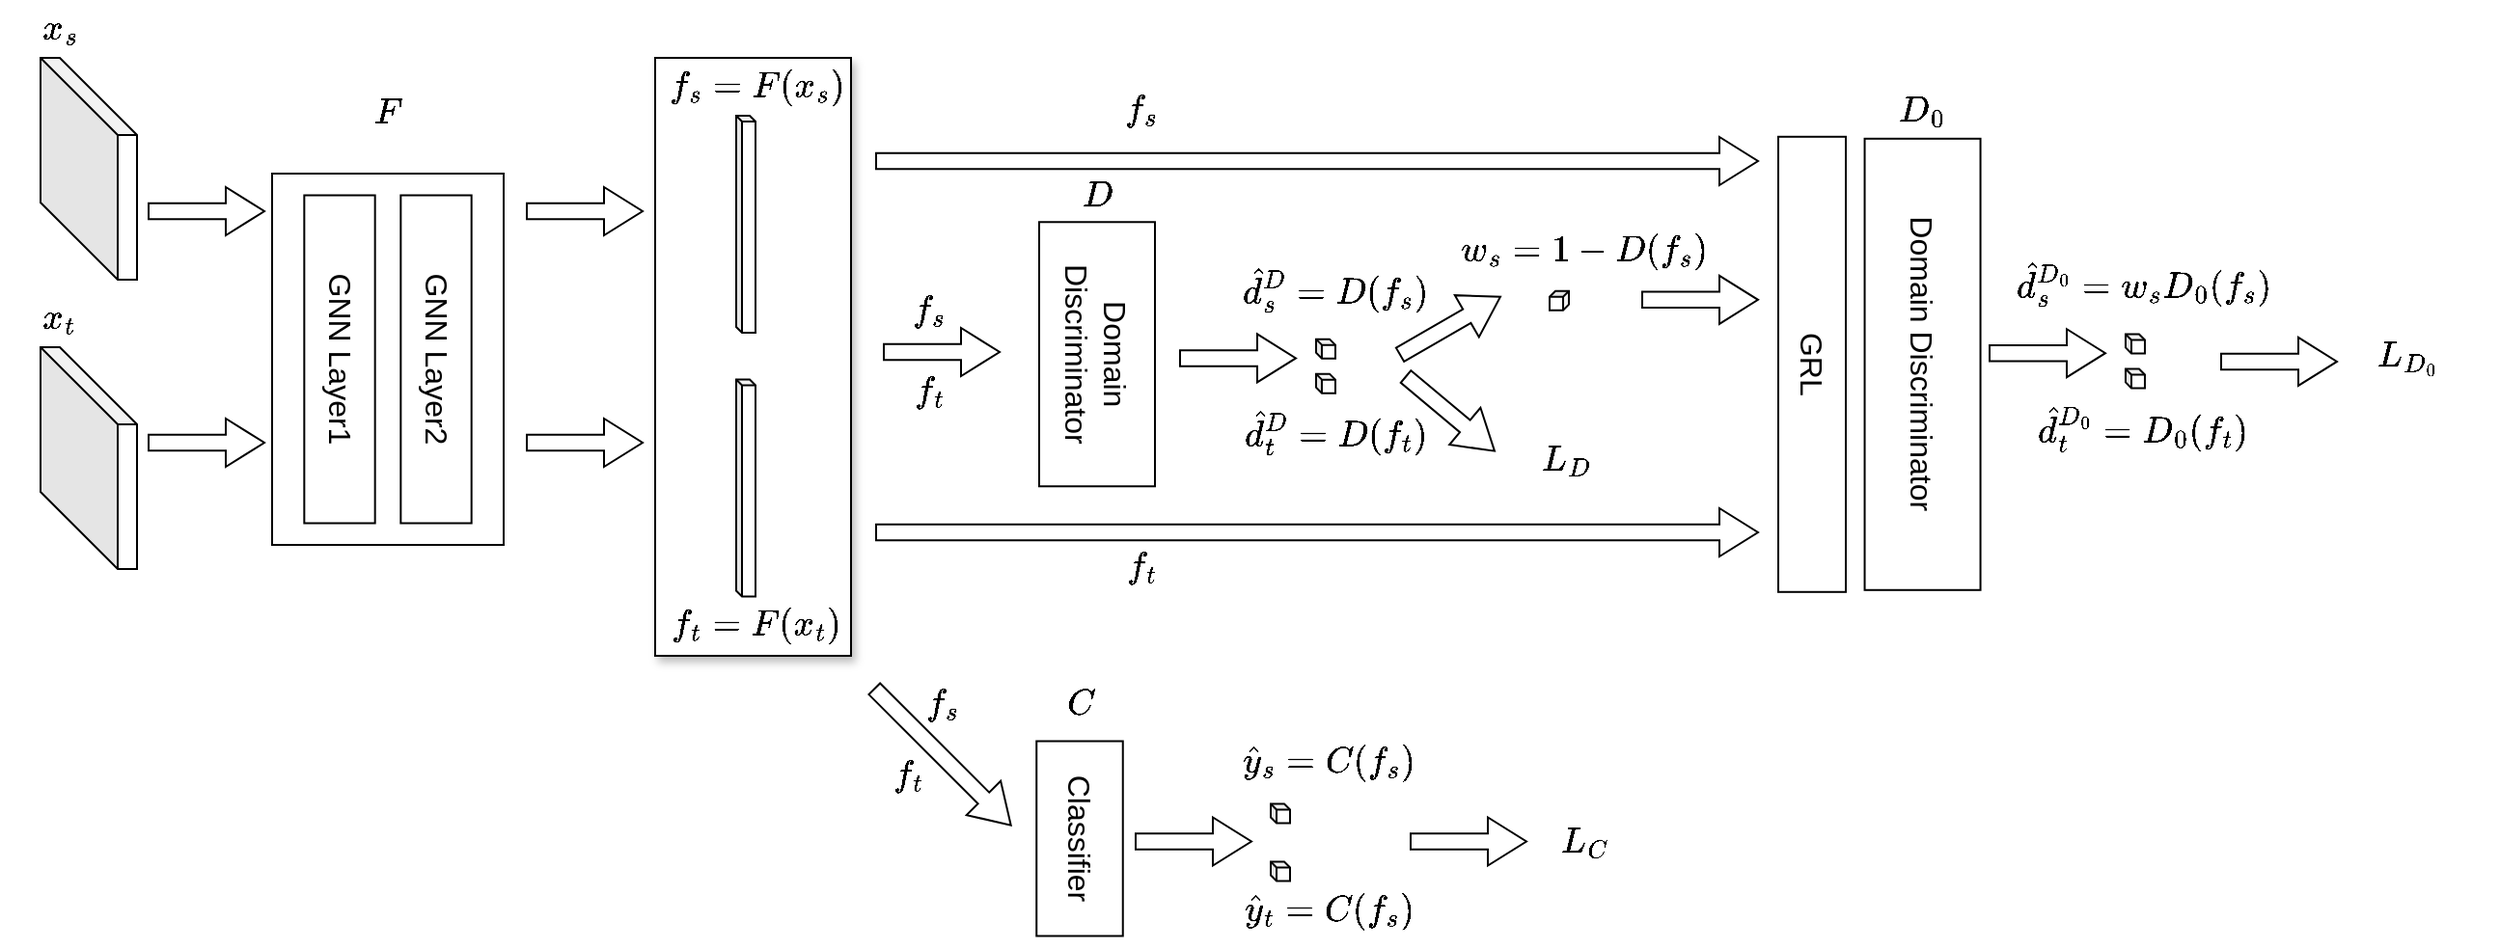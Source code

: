 <mxfile version="20.6.0" type="github">
  <diagram id="PrPMWTKknmVzqEdROyOC" name="第 1 页">
    <mxGraphModel dx="2036" dy="729" grid="1" gridSize="10" guides="1" tooltips="1" connect="1" arrows="1" fold="1" page="1" pageScale="1" pageWidth="827" pageHeight="1169" math="1" shadow="0">
      <root>
        <mxCell id="0" />
        <mxCell id="1" parent="0" />
        <mxCell id="gVNOACa7D2izH39yQ2hB-97" value="" style="rounded=0;whiteSpace=wrap;html=1;shadow=1;fontSize=16;" vertex="1" parent="1">
          <mxGeometry x="248.5" y="320" width="101.5" height="310" as="geometry" />
        </mxCell>
        <mxCell id="gVNOACa7D2izH39yQ2hB-18" value="" style="shape=cube;whiteSpace=wrap;html=1;boundedLbl=1;backgroundOutline=1;darkOpacity=0.05;darkOpacity2=0.1;shadow=0;fontSize=16;size=40;direction=east;" vertex="1" parent="1">
          <mxGeometry x="-70" y="320" width="50" height="115" as="geometry" />
        </mxCell>
        <mxCell id="gVNOACa7D2izH39yQ2hB-23" value="$$x_s$$" style="text;html=1;strokeColor=none;fillColor=none;align=center;verticalAlign=middle;whiteSpace=wrap;rounded=0;shadow=0;fontSize=16;" vertex="1" parent="1">
          <mxGeometry x="-90" y="290" width="60" height="30" as="geometry" />
        </mxCell>
        <mxCell id="gVNOACa7D2izH39yQ2hB-24" value="" style="shape=cube;whiteSpace=wrap;html=1;boundedLbl=1;backgroundOutline=1;darkOpacity=0.05;darkOpacity2=0.1;shadow=0;fontSize=16;size=40;direction=east;" vertex="1" parent="1">
          <mxGeometry x="-70" y="470" width="50" height="115" as="geometry" />
        </mxCell>
        <mxCell id="gVNOACa7D2izH39yQ2hB-25" value="$$x_t$$" style="text;html=1;strokeColor=none;fillColor=none;align=center;verticalAlign=middle;whiteSpace=wrap;rounded=0;shadow=0;fontSize=16;" vertex="1" parent="1">
          <mxGeometry x="-90" y="440" width="60" height="30" as="geometry" />
        </mxCell>
        <mxCell id="gVNOACa7D2izH39yQ2hB-28" value="" style="html=1;shadow=0;dashed=0;align=center;verticalAlign=middle;shape=mxgraph.arrows2.arrow;dy=0.67;dx=20;notch=0;fontSize=16;" vertex="1" parent="1">
          <mxGeometry x="-14" y="387" width="60" height="25" as="geometry" />
        </mxCell>
        <mxCell id="gVNOACa7D2izH39yQ2hB-32" value="" style="html=1;shadow=0;dashed=0;align=center;verticalAlign=middle;shape=mxgraph.arrows2.arrow;dy=0.67;dx=20;notch=0;fontSize=16;" vertex="1" parent="1">
          <mxGeometry x="-14" y="507" width="60" height="25" as="geometry" />
        </mxCell>
        <mxCell id="gVNOACa7D2izH39yQ2hB-50" value="" style="shape=cube;whiteSpace=wrap;html=1;boundedLbl=1;backgroundOutline=1;darkOpacity=0.05;darkOpacity2=0.1;shadow=0;fontSize=16;size=3;direction=east;" vertex="1" parent="1">
          <mxGeometry x="290.5" y="350" width="10" height="112.5" as="geometry" />
        </mxCell>
        <mxCell id="gVNOACa7D2izH39yQ2hB-51" value="" style="shape=cube;whiteSpace=wrap;html=1;boundedLbl=1;backgroundOutline=1;darkOpacity=0.05;darkOpacity2=0.1;shadow=0;fontSize=16;size=3;direction=east;" vertex="1" parent="1">
          <mxGeometry x="290.5" y="486.75" width="10" height="112.5" as="geometry" />
        </mxCell>
        <mxCell id="gVNOACa7D2izH39yQ2hB-52" value="" style="html=1;shadow=0;dashed=0;align=center;verticalAlign=middle;shape=mxgraph.arrows2.arrow;dy=0.67;dx=20;notch=0;fontSize=16;" vertex="1" parent="1">
          <mxGeometry x="182" y="387" width="60" height="25" as="geometry" />
        </mxCell>
        <mxCell id="gVNOACa7D2izH39yQ2hB-53" value="" style="html=1;shadow=0;dashed=0;align=center;verticalAlign=middle;shape=mxgraph.arrows2.arrow;dy=0.67;dx=20;notch=0;fontSize=16;" vertex="1" parent="1">
          <mxGeometry x="182" y="507" width="60" height="25" as="geometry" />
        </mxCell>
        <mxCell id="gVNOACa7D2izH39yQ2hB-54" value="$$f_s = F(x_s)$$" style="text;html=1;strokeColor=none;fillColor=none;align=center;verticalAlign=middle;whiteSpace=wrap;rounded=0;shadow=0;fontSize=16;" vertex="1" parent="1">
          <mxGeometry x="220.5" y="320" width="160" height="30" as="geometry" />
        </mxCell>
        <mxCell id="gVNOACa7D2izH39yQ2hB-55" value="$$f_t = F(x_t)$$" style="text;html=1;strokeColor=none;fillColor=none;align=center;verticalAlign=middle;whiteSpace=wrap;rounded=0;shadow=0;fontSize=16;" vertex="1" parent="1">
          <mxGeometry x="220.5" y="599.25" width="160" height="30" as="geometry" />
        </mxCell>
        <mxCell id="gVNOACa7D2izH39yQ2hB-59" value="Classifier" style="rounded=0;whiteSpace=wrap;html=1;shadow=0;fontSize=16;rotation=90;direction=east;" vertex="1" parent="1">
          <mxGeometry x="418" y="702.38" width="101" height="44.75" as="geometry" />
        </mxCell>
        <mxCell id="gVNOACa7D2izH39yQ2hB-62" value="" style="html=1;shadow=0;dashed=0;align=center;verticalAlign=middle;shape=mxgraph.arrows2.arrow;dy=0.67;dx=20;notch=0;fontSize=16;" vertex="1" parent="1">
          <mxGeometry x="367" y="460" width="60" height="25" as="geometry" />
        </mxCell>
        <mxCell id="gVNOACa7D2izH39yQ2hB-63" value="$$f_s$$" style="text;html=1;strokeColor=none;fillColor=none;align=center;verticalAlign=middle;whiteSpace=wrap;rounded=0;shadow=0;fontSize=16;" vertex="1" parent="1">
          <mxGeometry x="361" y="435.5" width="60" height="30" as="geometry" />
        </mxCell>
        <mxCell id="gVNOACa7D2izH39yQ2hB-64" value="$$f_t$$" style="text;html=1;strokeColor=none;fillColor=none;align=center;verticalAlign=middle;whiteSpace=wrap;rounded=0;shadow=0;fontSize=16;" vertex="1" parent="1">
          <mxGeometry x="361" y="478" width="60" height="30" as="geometry" />
        </mxCell>
        <mxCell id="gVNOACa7D2izH39yQ2hB-65" value="" style="html=1;shadow=0;dashed=0;align=center;verticalAlign=middle;shape=mxgraph.arrows2.arrow;dy=0.67;dx=20;notch=0;fontSize=16;" vertex="1" parent="1">
          <mxGeometry x="497.5" y="713.75" width="60" height="25" as="geometry" />
        </mxCell>
        <mxCell id="gVNOACa7D2izH39yQ2hB-66" value="" style="shape=cube;whiteSpace=wrap;html=1;boundedLbl=1;backgroundOutline=1;darkOpacity=0.05;darkOpacity2=0.1;shadow=0;fontSize=16;size=3;direction=east;" vertex="1" parent="1">
          <mxGeometry x="567.5" y="706.75" width="10" height="10" as="geometry" />
        </mxCell>
        <mxCell id="gVNOACa7D2izH39yQ2hB-69" value="" style="shape=cube;whiteSpace=wrap;html=1;boundedLbl=1;backgroundOutline=1;darkOpacity=0.05;darkOpacity2=0.1;shadow=0;fontSize=16;size=3;direction=east;" vertex="1" parent="1">
          <mxGeometry x="567.5" y="736.75" width="10" height="10" as="geometry" />
        </mxCell>
        <mxCell id="gVNOACa7D2izH39yQ2hB-70" value="$$\hat{y}_s = C(f_s)$$" style="text;html=1;strokeColor=none;fillColor=none;align=center;verticalAlign=middle;whiteSpace=wrap;rounded=0;shadow=0;fontSize=16;" vertex="1" parent="1">
          <mxGeometry x="567.5" y="670" width="60" height="30" as="geometry" />
        </mxCell>
        <mxCell id="gVNOACa7D2izH39yQ2hB-71" value="$$C$$" style="text;html=1;strokeColor=none;fillColor=none;align=center;verticalAlign=middle;whiteSpace=wrap;rounded=0;shadow=0;fontSize=16;" vertex="1" parent="1">
          <mxGeometry x="438.5" y="640" width="60" height="30" as="geometry" />
        </mxCell>
        <mxCell id="gVNOACa7D2izH39yQ2hB-57" value="$$F$$" style="text;html=1;strokeColor=none;fillColor=none;align=center;verticalAlign=middle;whiteSpace=wrap;rounded=0;shadow=0;fontSize=16;" vertex="1" parent="1">
          <mxGeometry x="80" y="332.5" width="60" height="30" as="geometry" />
        </mxCell>
        <mxCell id="gVNOACa7D2izH39yQ2hB-56" value="" style="rounded=0;whiteSpace=wrap;html=1;shadow=0;fontSize=16;" vertex="1" parent="1">
          <mxGeometry x="50" y="380" width="120" height="192.5" as="geometry" />
        </mxCell>
        <mxCell id="gVNOACa7D2izH39yQ2hB-47" value="GNN Layer2" style="rounded=0;whiteSpace=wrap;html=1;shadow=0;fontSize=16;rotation=90;container=0;" vertex="1" parent="1">
          <mxGeometry x="50" y="457.917" width="170" height="36.667" as="geometry" />
        </mxCell>
        <mxCell id="gVNOACa7D2izH39yQ2hB-72" value="GNN Layer1" style="rounded=0;whiteSpace=wrap;html=1;shadow=0;fontSize=16;rotation=90;container=0;" vertex="1" parent="1">
          <mxGeometry y="457.917" width="170" height="36.667" as="geometry" />
        </mxCell>
        <mxCell id="gVNOACa7D2izH39yQ2hB-73" value="$$\hat{y}_t = C(f_s)$$" style="text;html=1;strokeColor=none;fillColor=none;align=center;verticalAlign=middle;whiteSpace=wrap;rounded=0;shadow=0;fontSize=16;" vertex="1" parent="1">
          <mxGeometry x="567.5" y="746.75" width="60" height="30" as="geometry" />
        </mxCell>
        <mxCell id="gVNOACa7D2izH39yQ2hB-75" value="$$D$$" style="text;html=1;strokeColor=none;fillColor=none;align=center;verticalAlign=middle;whiteSpace=wrap;rounded=0;shadow=0;fontSize=16;" vertex="1" parent="1">
          <mxGeometry x="447.5" y="376" width="60" height="30" as="geometry" />
        </mxCell>
        <mxCell id="gVNOACa7D2izH39yQ2hB-76" value="Domain Discriminator" style="rounded=0;whiteSpace=wrap;html=1;shadow=0;fontSize=16;rotation=90;direction=east;" vertex="1" parent="1">
          <mxGeometry x="788.28" y="448.9" width="233.99" height="60" as="geometry" />
        </mxCell>
        <mxCell id="gVNOACa7D2izH39yQ2hB-77" value="GRL" style="rounded=0;whiteSpace=wrap;html=1;shadow=0;fontSize=16;rotation=90;direction=east;" vertex="1" parent="1">
          <mxGeometry x="730" y="461.4" width="236" height="35" as="geometry" />
        </mxCell>
        <mxCell id="gVNOACa7D2izH39yQ2hB-78" value="Domain Discriminator" style="rounded=0;whiteSpace=wrap;html=1;shadow=0;fontSize=16;rotation=90;direction=east;" vertex="1" parent="1">
          <mxGeometry x="409" y="443.63" width="137" height="60" as="geometry" />
        </mxCell>
        <mxCell id="gVNOACa7D2izH39yQ2hB-79" value="$$D_0$$" style="text;html=1;strokeColor=none;fillColor=none;align=center;verticalAlign=middle;whiteSpace=wrap;rounded=0;shadow=0;fontSize=16;" vertex="1" parent="1">
          <mxGeometry x="875.27" y="331.75" width="60" height="30" as="geometry" />
        </mxCell>
        <mxCell id="gVNOACa7D2izH39yQ2hB-82" value="$$w_s = 1 - D(f_s)$$" style="text;html=1;strokeColor=none;fillColor=none;align=center;verticalAlign=middle;whiteSpace=wrap;rounded=0;shadow=0;fontSize=16;" vertex="1" parent="1">
          <mxGeometry x="700" y="405" width="60" height="30" as="geometry" />
        </mxCell>
        <mxCell id="gVNOACa7D2izH39yQ2hB-83" value="" style="html=1;shadow=0;dashed=0;align=center;verticalAlign=middle;shape=mxgraph.arrows2.arrow;dy=0.67;dx=20;notch=0;fontSize=16;" vertex="1" parent="1">
          <mxGeometry x="760" y="432.92" width="60" height="25" as="geometry" />
        </mxCell>
        <mxCell id="gVNOACa7D2izH39yQ2hB-86" value="" style="html=1;shadow=0;dashed=0;align=center;verticalAlign=middle;shape=mxgraph.arrows2.arrow;dy=0.67;dx=20;notch=0;fontSize=16;" vertex="1" parent="1">
          <mxGeometry x="363" y="361" width="457" height="25" as="geometry" />
        </mxCell>
        <mxCell id="gVNOACa7D2izH39yQ2hB-87" value="" style="html=1;shadow=0;dashed=0;align=center;verticalAlign=middle;shape=mxgraph.arrows2.arrow;dy=0.67;dx=20;notch=0;fontSize=16;" vertex="1" parent="1">
          <mxGeometry x="363" y="553.5" width="457" height="25" as="geometry" />
        </mxCell>
        <mxCell id="gVNOACa7D2izH39yQ2hB-88" value="" style="html=1;shadow=0;dashed=0;align=center;verticalAlign=middle;shape=mxgraph.arrows2.arrow;dy=0.67;dx=20;notch=0;fontSize=16;" vertex="1" parent="1">
          <mxGeometry x="940" y="460.59" width="60" height="25" as="geometry" />
        </mxCell>
        <mxCell id="gVNOACa7D2izH39yQ2hB-89" value="" style="shape=cube;whiteSpace=wrap;html=1;boundedLbl=1;backgroundOutline=1;darkOpacity=0.05;darkOpacity2=0.1;shadow=0;fontSize=16;size=3;direction=east;" vertex="1" parent="1">
          <mxGeometry x="1010.48" y="463.21" width="10" height="10" as="geometry" />
        </mxCell>
        <mxCell id="gVNOACa7D2izH39yQ2hB-90" value="$$\hat{d}^{D_0}_s = w_sD_0(f_s)$$" style="text;html=1;strokeColor=none;fillColor=none;align=center;verticalAlign=middle;whiteSpace=wrap;rounded=0;shadow=0;fontSize=16;" vertex="1" parent="1">
          <mxGeometry x="990" y="421.48" width="60" height="30" as="geometry" />
        </mxCell>
        <mxCell id="gVNOACa7D2izH39yQ2hB-91" value="" style="shape=cube;whiteSpace=wrap;html=1;boundedLbl=1;backgroundOutline=1;darkOpacity=0.05;darkOpacity2=0.1;shadow=0;fontSize=16;size=3;direction=east;" vertex="1" parent="1">
          <mxGeometry x="1010.48" y="481.21" width="10" height="10" as="geometry" />
        </mxCell>
        <mxCell id="gVNOACa7D2izH39yQ2hB-92" value="$$\hat{d}^{D_0}_t = D_0(f_t)$$" style="text;html=1;strokeColor=none;fillColor=none;align=center;verticalAlign=middle;whiteSpace=wrap;rounded=0;shadow=0;fontSize=16;" vertex="1" parent="1">
          <mxGeometry x="990" y="495.79" width="60" height="30" as="geometry" />
        </mxCell>
        <mxCell id="gVNOACa7D2izH39yQ2hB-93" value="" style="html=1;shadow=0;dashed=0;align=center;verticalAlign=middle;shape=mxgraph.arrows2.arrow;dy=0.67;dx=20;notch=0;fontSize=16;" vertex="1" parent="1">
          <mxGeometry x="1060" y="464.96" width="60" height="25" as="geometry" />
        </mxCell>
        <mxCell id="gVNOACa7D2izH39yQ2hB-94" value="$$L_{D_0}$$" style="text;html=1;strokeColor=none;fillColor=none;align=center;verticalAlign=middle;whiteSpace=wrap;rounded=0;shadow=0;fontSize=16;" vertex="1" parent="1">
          <mxGeometry x="1126.73" y="459.96" width="60" height="30" as="geometry" />
        </mxCell>
        <mxCell id="gVNOACa7D2izH39yQ2hB-95" value="$$f_s$$" style="text;html=1;strokeColor=none;fillColor=none;align=center;verticalAlign=middle;whiteSpace=wrap;rounded=0;shadow=0;fontSize=16;" vertex="1" parent="1">
          <mxGeometry x="471" y="331.75" width="60" height="30" as="geometry" />
        </mxCell>
        <mxCell id="gVNOACa7D2izH39yQ2hB-96" value="$$f_t$$" style="text;html=1;strokeColor=none;fillColor=none;align=center;verticalAlign=middle;whiteSpace=wrap;rounded=0;shadow=0;fontSize=16;" vertex="1" parent="1">
          <mxGeometry x="471" y="569.25" width="60" height="30" as="geometry" />
        </mxCell>
        <mxCell id="gVNOACa7D2izH39yQ2hB-101" value="" style="html=1;shadow=0;dashed=0;align=center;verticalAlign=middle;shape=mxgraph.arrows2.arrow;dy=0.67;dx=20;notch=0;fontSize=16;rotation=45;" vertex="1" parent="1">
          <mxGeometry x="347.5" y="670" width="100" height="25" as="geometry" />
        </mxCell>
        <mxCell id="gVNOACa7D2izH39yQ2hB-102" value="" style="html=1;shadow=0;dashed=0;align=center;verticalAlign=middle;shape=mxgraph.arrows2.arrow;dy=0.67;dx=20;notch=0;fontSize=16;" vertex="1" parent="1">
          <mxGeometry x="640" y="713.75" width="60" height="25" as="geometry" />
        </mxCell>
        <mxCell id="gVNOACa7D2izH39yQ2hB-105" value="" style="html=1;shadow=0;dashed=0;align=center;verticalAlign=middle;shape=mxgraph.arrows2.arrow;dy=0.67;dx=20;notch=0;fontSize=16;" vertex="1" parent="1">
          <mxGeometry x="520.5" y="463.2" width="60" height="25" as="geometry" />
        </mxCell>
        <mxCell id="gVNOACa7D2izH39yQ2hB-106" value="" style="shape=cube;whiteSpace=wrap;html=1;boundedLbl=1;backgroundOutline=1;darkOpacity=0.05;darkOpacity2=0.1;shadow=0;fontSize=16;size=3;direction=east;" vertex="1" parent="1">
          <mxGeometry x="590.98" y="465.82" width="10" height="10" as="geometry" />
        </mxCell>
        <mxCell id="gVNOACa7D2izH39yQ2hB-107" value="$$\hat{d}^D_s = D(f_s)$$" style="text;html=1;strokeColor=none;fillColor=none;align=center;verticalAlign=middle;whiteSpace=wrap;rounded=0;shadow=0;fontSize=16;" vertex="1" parent="1">
          <mxGeometry x="570.5" y="424.09" width="60" height="30" as="geometry" />
        </mxCell>
        <mxCell id="gVNOACa7D2izH39yQ2hB-108" value="" style="shape=cube;whiteSpace=wrap;html=1;boundedLbl=1;backgroundOutline=1;darkOpacity=0.05;darkOpacity2=0.1;shadow=0;fontSize=16;size=3;direction=east;" vertex="1" parent="1">
          <mxGeometry x="590.98" y="483.82" width="10" height="10" as="geometry" />
        </mxCell>
        <mxCell id="gVNOACa7D2izH39yQ2hB-109" value="$$\hat{d}^D_t = D(f_t)$$" style="text;html=1;strokeColor=none;fillColor=none;align=center;verticalAlign=middle;whiteSpace=wrap;rounded=0;shadow=0;fontSize=16;" vertex="1" parent="1">
          <mxGeometry x="570.5" y="498.4" width="60" height="30" as="geometry" />
        </mxCell>
        <mxCell id="gVNOACa7D2izH39yQ2hB-110" value="" style="html=1;shadow=0;dashed=0;align=center;verticalAlign=middle;shape=mxgraph.arrows2.arrow;dy=0.67;dx=20;notch=0;fontSize=16;rotation=-30;" vertex="1" parent="1">
          <mxGeometry x="630.5" y="446.4" width="60" height="25" as="geometry" />
        </mxCell>
        <mxCell id="gVNOACa7D2izH39yQ2hB-111" value="$$L_{D}$$" style="text;html=1;strokeColor=none;fillColor=none;align=center;verticalAlign=middle;whiteSpace=wrap;rounded=0;shadow=0;fontSize=16;" vertex="1" parent="1">
          <mxGeometry x="690.5" y="512.5" width="60" height="30" as="geometry" />
        </mxCell>
        <mxCell id="gVNOACa7D2izH39yQ2hB-112" value="" style="shape=cube;whiteSpace=wrap;html=1;boundedLbl=1;backgroundOutline=1;darkOpacity=0.05;darkOpacity2=0.1;shadow=0;fontSize=16;size=3;direction=south;" vertex="1" parent="1">
          <mxGeometry x="712" y="440.84" width="10" height="10" as="geometry" />
        </mxCell>
        <mxCell id="gVNOACa7D2izH39yQ2hB-113" value="" style="html=1;shadow=0;dashed=0;align=center;verticalAlign=middle;shape=mxgraph.arrows2.arrow;dy=0.67;dx=20;notch=0;fontSize=16;rotation=40;" vertex="1" parent="1">
          <mxGeometry x="630.5" y="492.03" width="60" height="25" as="geometry" />
        </mxCell>
        <mxCell id="gVNOACa7D2izH39yQ2hB-115" value="$$f_s$$" style="text;html=1;strokeColor=none;fillColor=none;align=center;verticalAlign=middle;whiteSpace=wrap;rounded=0;shadow=0;fontSize=16;" vertex="1" parent="1">
          <mxGeometry x="367.5" y="640" width="60" height="30" as="geometry" />
        </mxCell>
        <mxCell id="gVNOACa7D2izH39yQ2hB-116" value="$$f_t$$" style="text;html=1;strokeColor=none;fillColor=none;align=center;verticalAlign=middle;whiteSpace=wrap;rounded=0;shadow=0;fontSize=16;" vertex="1" parent="1">
          <mxGeometry x="350" y="676.75" width="60" height="30" as="geometry" />
        </mxCell>
        <mxCell id="gVNOACa7D2izH39yQ2hB-117" value="$$L_{C}$$" style="text;html=1;strokeColor=none;fillColor=none;align=center;verticalAlign=middle;whiteSpace=wrap;rounded=0;shadow=0;fontSize=16;" vertex="1" parent="1">
          <mxGeometry x="700" y="711.25" width="60" height="30" as="geometry" />
        </mxCell>
      </root>
    </mxGraphModel>
  </diagram>
</mxfile>
